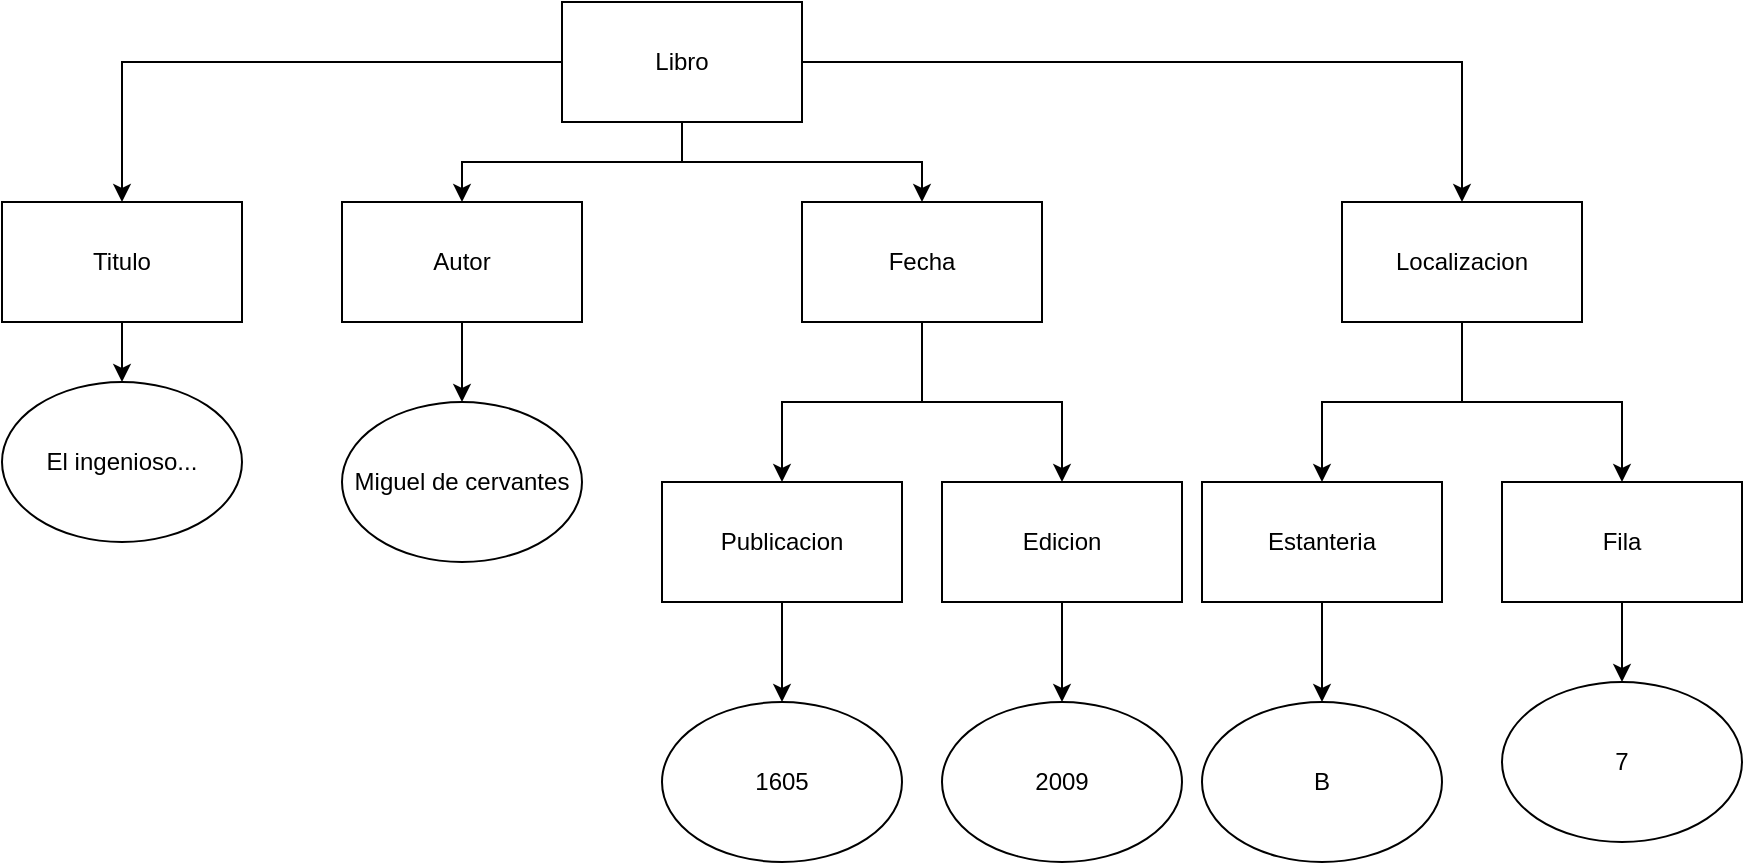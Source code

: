 <mxfile version="20.3.7" type="device"><diagram id="Qx_fF-mI-RbKOxhdBtKi" name="Página-1"><mxGraphModel dx="1381" dy="725" grid="1" gridSize="10" guides="1" tooltips="1" connect="1" arrows="1" fold="1" page="1" pageScale="1" pageWidth="827" pageHeight="1169" math="0" shadow="0"><root><mxCell id="0"/><mxCell id="1" parent="0"/><mxCell id="ouMcAgNkGP7qBbpJpmuL-11" style="edgeStyle=orthogonalEdgeStyle;rounded=0;orthogonalLoop=1;jettySize=auto;html=1;entryX=0.5;entryY=0;entryDx=0;entryDy=0;" edge="1" parent="1" source="ouMcAgNkGP7qBbpJpmuL-2" target="ouMcAgNkGP7qBbpJpmuL-3"><mxGeometry relative="1" as="geometry"/></mxCell><mxCell id="ouMcAgNkGP7qBbpJpmuL-12" style="edgeStyle=orthogonalEdgeStyle;rounded=0;orthogonalLoop=1;jettySize=auto;html=1;" edge="1" parent="1" source="ouMcAgNkGP7qBbpJpmuL-2" target="ouMcAgNkGP7qBbpJpmuL-4"><mxGeometry relative="1" as="geometry"/></mxCell><mxCell id="ouMcAgNkGP7qBbpJpmuL-13" style="edgeStyle=orthogonalEdgeStyle;rounded=0;orthogonalLoop=1;jettySize=auto;html=1;entryX=0.5;entryY=0;entryDx=0;entryDy=0;" edge="1" parent="1" source="ouMcAgNkGP7qBbpJpmuL-2" target="ouMcAgNkGP7qBbpJpmuL-5"><mxGeometry relative="1" as="geometry"/></mxCell><mxCell id="ouMcAgNkGP7qBbpJpmuL-14" style="edgeStyle=orthogonalEdgeStyle;rounded=0;orthogonalLoop=1;jettySize=auto;html=1;" edge="1" parent="1" source="ouMcAgNkGP7qBbpJpmuL-2" target="ouMcAgNkGP7qBbpJpmuL-8"><mxGeometry relative="1" as="geometry"/></mxCell><mxCell id="ouMcAgNkGP7qBbpJpmuL-2" value="Libro" style="rounded=0;whiteSpace=wrap;html=1;" vertex="1" parent="1"><mxGeometry x="340" y="30" width="120" height="60" as="geometry"/></mxCell><mxCell id="ouMcAgNkGP7qBbpJpmuL-21" style="edgeStyle=orthogonalEdgeStyle;rounded=0;orthogonalLoop=1;jettySize=auto;html=1;" edge="1" parent="1" source="ouMcAgNkGP7qBbpJpmuL-3" target="ouMcAgNkGP7qBbpJpmuL-19"><mxGeometry relative="1" as="geometry"/></mxCell><mxCell id="ouMcAgNkGP7qBbpJpmuL-3" value="Titulo" style="rounded=0;whiteSpace=wrap;html=1;" vertex="1" parent="1"><mxGeometry x="60" y="130" width="120" height="60" as="geometry"/></mxCell><mxCell id="ouMcAgNkGP7qBbpJpmuL-22" style="edgeStyle=orthogonalEdgeStyle;rounded=0;orthogonalLoop=1;jettySize=auto;html=1;" edge="1" parent="1" source="ouMcAgNkGP7qBbpJpmuL-4" target="ouMcAgNkGP7qBbpJpmuL-20"><mxGeometry relative="1" as="geometry"/></mxCell><mxCell id="ouMcAgNkGP7qBbpJpmuL-4" value="Autor" style="rounded=0;whiteSpace=wrap;html=1;" vertex="1" parent="1"><mxGeometry x="230" y="130" width="120" height="60" as="geometry"/></mxCell><mxCell id="ouMcAgNkGP7qBbpJpmuL-15" style="edgeStyle=orthogonalEdgeStyle;rounded=0;orthogonalLoop=1;jettySize=auto;html=1;" edge="1" parent="1" source="ouMcAgNkGP7qBbpJpmuL-5" target="ouMcAgNkGP7qBbpJpmuL-6"><mxGeometry relative="1" as="geometry"/></mxCell><mxCell id="ouMcAgNkGP7qBbpJpmuL-16" style="edgeStyle=orthogonalEdgeStyle;rounded=0;orthogonalLoop=1;jettySize=auto;html=1;" edge="1" parent="1" source="ouMcAgNkGP7qBbpJpmuL-5" target="ouMcAgNkGP7qBbpJpmuL-7"><mxGeometry relative="1" as="geometry"/></mxCell><mxCell id="ouMcAgNkGP7qBbpJpmuL-5" value="Fecha" style="rounded=0;whiteSpace=wrap;html=1;" vertex="1" parent="1"><mxGeometry x="460" y="130" width="120" height="60" as="geometry"/></mxCell><mxCell id="ouMcAgNkGP7qBbpJpmuL-24" style="edgeStyle=orthogonalEdgeStyle;rounded=0;orthogonalLoop=1;jettySize=auto;html=1;" edge="1" parent="1" source="ouMcAgNkGP7qBbpJpmuL-6" target="ouMcAgNkGP7qBbpJpmuL-23"><mxGeometry relative="1" as="geometry"/></mxCell><mxCell id="ouMcAgNkGP7qBbpJpmuL-6" value="Publicacion" style="rounded=0;whiteSpace=wrap;html=1;" vertex="1" parent="1"><mxGeometry x="390" y="270" width="120" height="60" as="geometry"/></mxCell><mxCell id="ouMcAgNkGP7qBbpJpmuL-26" style="edgeStyle=orthogonalEdgeStyle;rounded=0;orthogonalLoop=1;jettySize=auto;html=1;" edge="1" parent="1" source="ouMcAgNkGP7qBbpJpmuL-7" target="ouMcAgNkGP7qBbpJpmuL-25"><mxGeometry relative="1" as="geometry"/></mxCell><mxCell id="ouMcAgNkGP7qBbpJpmuL-7" value="Edicion" style="rounded=0;whiteSpace=wrap;html=1;" vertex="1" parent="1"><mxGeometry x="530" y="270" width="120" height="60" as="geometry"/></mxCell><mxCell id="ouMcAgNkGP7qBbpJpmuL-17" style="edgeStyle=orthogonalEdgeStyle;rounded=0;orthogonalLoop=1;jettySize=auto;html=1;" edge="1" parent="1" source="ouMcAgNkGP7qBbpJpmuL-8" target="ouMcAgNkGP7qBbpJpmuL-10"><mxGeometry relative="1" as="geometry"/></mxCell><mxCell id="ouMcAgNkGP7qBbpJpmuL-18" style="edgeStyle=orthogonalEdgeStyle;rounded=0;orthogonalLoop=1;jettySize=auto;html=1;" edge="1" parent="1" source="ouMcAgNkGP7qBbpJpmuL-8" target="ouMcAgNkGP7qBbpJpmuL-9"><mxGeometry relative="1" as="geometry"/></mxCell><mxCell id="ouMcAgNkGP7qBbpJpmuL-8" value="Localizacion" style="rounded=0;whiteSpace=wrap;html=1;" vertex="1" parent="1"><mxGeometry x="730" y="130" width="120" height="60" as="geometry"/></mxCell><mxCell id="ouMcAgNkGP7qBbpJpmuL-30" style="edgeStyle=orthogonalEdgeStyle;rounded=0;orthogonalLoop=1;jettySize=auto;html=1;" edge="1" parent="1" source="ouMcAgNkGP7qBbpJpmuL-9" target="ouMcAgNkGP7qBbpJpmuL-29"><mxGeometry relative="1" as="geometry"/></mxCell><mxCell id="ouMcAgNkGP7qBbpJpmuL-9" value="Fila" style="rounded=0;whiteSpace=wrap;html=1;" vertex="1" parent="1"><mxGeometry x="810" y="270" width="120" height="60" as="geometry"/></mxCell><mxCell id="ouMcAgNkGP7qBbpJpmuL-28" style="edgeStyle=orthogonalEdgeStyle;rounded=0;orthogonalLoop=1;jettySize=auto;html=1;" edge="1" parent="1" source="ouMcAgNkGP7qBbpJpmuL-10" target="ouMcAgNkGP7qBbpJpmuL-27"><mxGeometry relative="1" as="geometry"/></mxCell><mxCell id="ouMcAgNkGP7qBbpJpmuL-10" value="Estanteria" style="rounded=0;whiteSpace=wrap;html=1;" vertex="1" parent="1"><mxGeometry x="660" y="270" width="120" height="60" as="geometry"/></mxCell><mxCell id="ouMcAgNkGP7qBbpJpmuL-19" value="El ingenioso..." style="ellipse;whiteSpace=wrap;html=1;" vertex="1" parent="1"><mxGeometry x="60" y="220" width="120" height="80" as="geometry"/></mxCell><mxCell id="ouMcAgNkGP7qBbpJpmuL-20" value="Miguel de cervantes" style="ellipse;whiteSpace=wrap;html=1;" vertex="1" parent="1"><mxGeometry x="230" y="230" width="120" height="80" as="geometry"/></mxCell><mxCell id="ouMcAgNkGP7qBbpJpmuL-23" value="1605" style="ellipse;whiteSpace=wrap;html=1;" vertex="1" parent="1"><mxGeometry x="390" y="380" width="120" height="80" as="geometry"/></mxCell><mxCell id="ouMcAgNkGP7qBbpJpmuL-25" value="2009" style="ellipse;whiteSpace=wrap;html=1;" vertex="1" parent="1"><mxGeometry x="530" y="380" width="120" height="80" as="geometry"/></mxCell><mxCell id="ouMcAgNkGP7qBbpJpmuL-27" value="B" style="ellipse;whiteSpace=wrap;html=1;" vertex="1" parent="1"><mxGeometry x="660" y="380" width="120" height="80" as="geometry"/></mxCell><mxCell id="ouMcAgNkGP7qBbpJpmuL-29" value="7" style="ellipse;whiteSpace=wrap;html=1;" vertex="1" parent="1"><mxGeometry x="810" y="370" width="120" height="80" as="geometry"/></mxCell></root></mxGraphModel></diagram></mxfile>